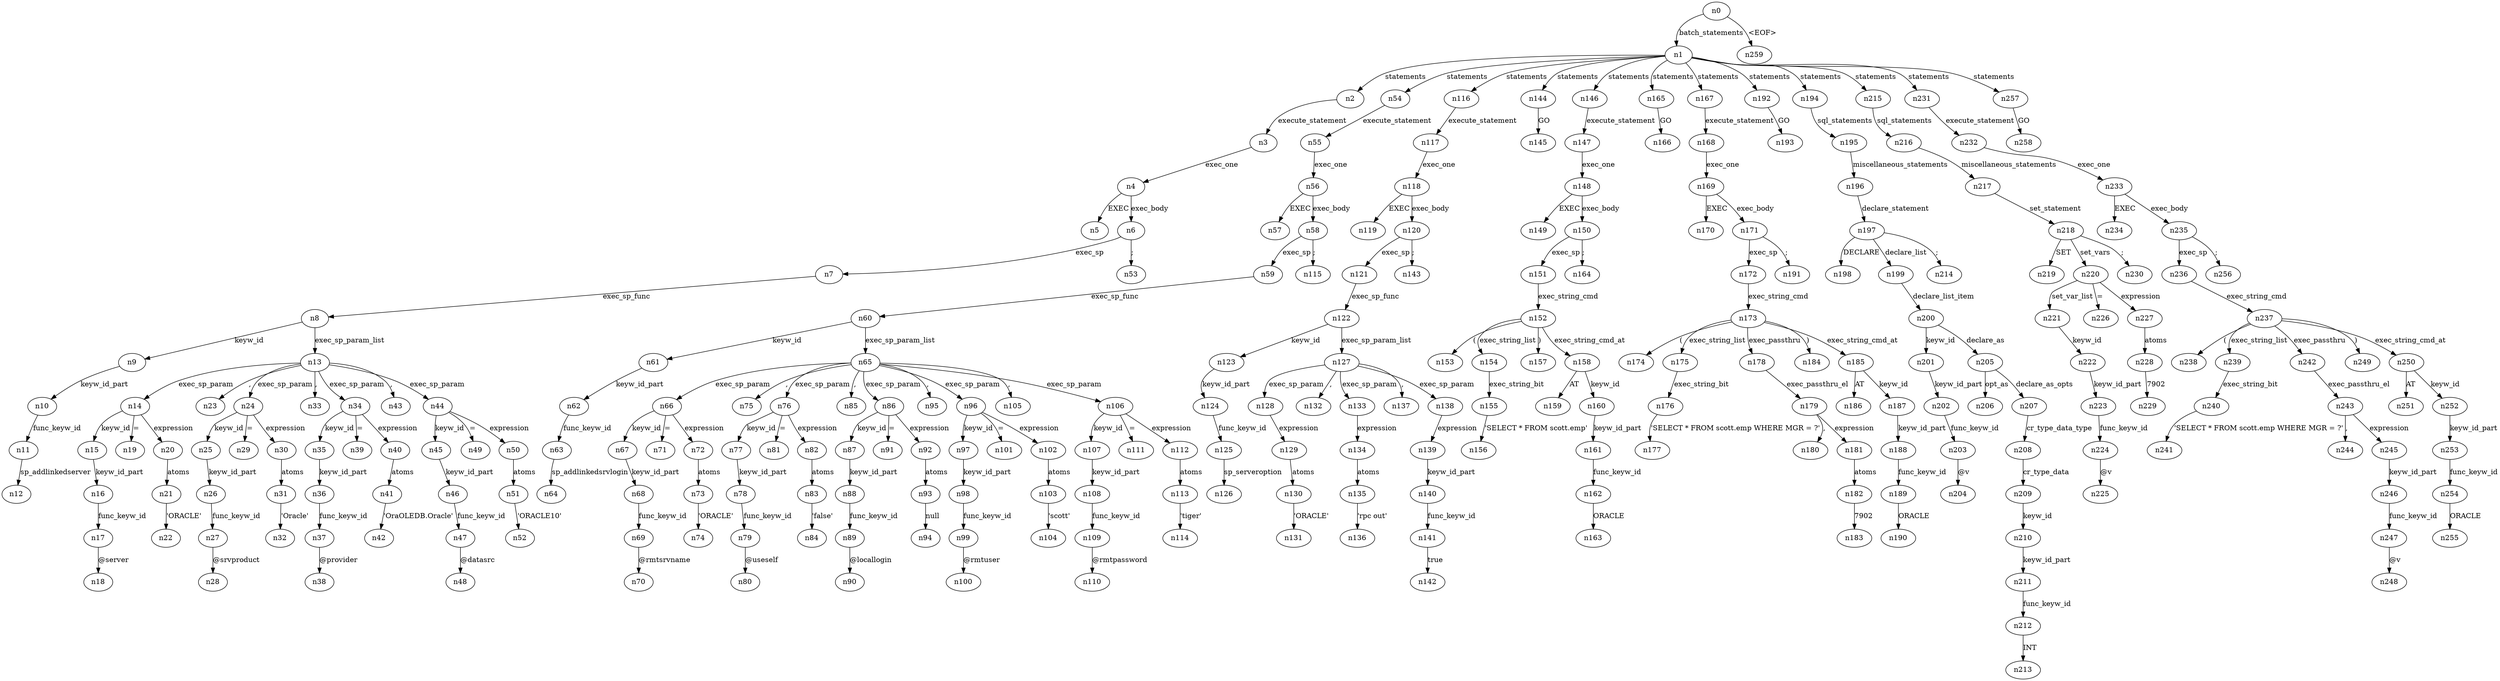 digraph ParseTree {
  n0 -> n1 [label="batch_statements"];
  n1 -> n2 [label="statements"];
  n2 -> n3 [label="execute_statement"];
  n3 -> n4 [label="exec_one"];
  n4 -> n5 [label="EXEC"];
  n4 -> n6 [label="exec_body"];
  n6 -> n7 [label="exec_sp"];
  n7 -> n8 [label="exec_sp_func"];
  n8 -> n9 [label="keyw_id"];
  n9 -> n10 [label="keyw_id_part"];
  n10 -> n11 [label="func_keyw_id"];
  n11 -> n12 [label="sp_addlinkedserver"];
  n8 -> n13 [label="exec_sp_param_list"];
  n13 -> n14 [label="exec_sp_param"];
  n14 -> n15 [label="keyw_id"];
  n15 -> n16 [label="keyw_id_part"];
  n16 -> n17 [label="func_keyw_id"];
  n17 -> n18 [label="@server"];
  n14 -> n19 [label="="];
  n14 -> n20 [label="expression"];
  n20 -> n21 [label="atoms"];
  n21 -> n22 [label="'ORACLE'"];
  n13 -> n23 [label=","];
  n13 -> n24 [label="exec_sp_param"];
  n24 -> n25 [label="keyw_id"];
  n25 -> n26 [label="keyw_id_part"];
  n26 -> n27 [label="func_keyw_id"];
  n27 -> n28 [label="@srvproduct"];
  n24 -> n29 [label="="];
  n24 -> n30 [label="expression"];
  n30 -> n31 [label="atoms"];
  n31 -> n32 [label="'Oracle'"];
  n13 -> n33 [label=","];
  n13 -> n34 [label="exec_sp_param"];
  n34 -> n35 [label="keyw_id"];
  n35 -> n36 [label="keyw_id_part"];
  n36 -> n37 [label="func_keyw_id"];
  n37 -> n38 [label="@provider"];
  n34 -> n39 [label="="];
  n34 -> n40 [label="expression"];
  n40 -> n41 [label="atoms"];
  n41 -> n42 [label="'OraOLEDB.Oracle'"];
  n13 -> n43 [label=","];
  n13 -> n44 [label="exec_sp_param"];
  n44 -> n45 [label="keyw_id"];
  n45 -> n46 [label="keyw_id_part"];
  n46 -> n47 [label="func_keyw_id"];
  n47 -> n48 [label="@datasrc"];
  n44 -> n49 [label="="];
  n44 -> n50 [label="expression"];
  n50 -> n51 [label="atoms"];
  n51 -> n52 [label="'ORACLE10'"];
  n6 -> n53 [label=";"];
  n1 -> n54 [label="statements"];
  n54 -> n55 [label="execute_statement"];
  n55 -> n56 [label="exec_one"];
  n56 -> n57 [label="EXEC"];
  n56 -> n58 [label="exec_body"];
  n58 -> n59 [label="exec_sp"];
  n59 -> n60 [label="exec_sp_func"];
  n60 -> n61 [label="keyw_id"];
  n61 -> n62 [label="keyw_id_part"];
  n62 -> n63 [label="func_keyw_id"];
  n63 -> n64 [label="sp_addlinkedsrvlogin"];
  n60 -> n65 [label="exec_sp_param_list"];
  n65 -> n66 [label="exec_sp_param"];
  n66 -> n67 [label="keyw_id"];
  n67 -> n68 [label="keyw_id_part"];
  n68 -> n69 [label="func_keyw_id"];
  n69 -> n70 [label="@rmtsrvname"];
  n66 -> n71 [label="="];
  n66 -> n72 [label="expression"];
  n72 -> n73 [label="atoms"];
  n73 -> n74 [label="'ORACLE'"];
  n65 -> n75 [label=","];
  n65 -> n76 [label="exec_sp_param"];
  n76 -> n77 [label="keyw_id"];
  n77 -> n78 [label="keyw_id_part"];
  n78 -> n79 [label="func_keyw_id"];
  n79 -> n80 [label="@useself"];
  n76 -> n81 [label="="];
  n76 -> n82 [label="expression"];
  n82 -> n83 [label="atoms"];
  n83 -> n84 [label="'false'"];
  n65 -> n85 [label=","];
  n65 -> n86 [label="exec_sp_param"];
  n86 -> n87 [label="keyw_id"];
  n87 -> n88 [label="keyw_id_part"];
  n88 -> n89 [label="func_keyw_id"];
  n89 -> n90 [label="@locallogin"];
  n86 -> n91 [label="="];
  n86 -> n92 [label="expression"];
  n92 -> n93 [label="atoms"];
  n93 -> n94 [label="null"];
  n65 -> n95 [label=","];
  n65 -> n96 [label="exec_sp_param"];
  n96 -> n97 [label="keyw_id"];
  n97 -> n98 [label="keyw_id_part"];
  n98 -> n99 [label="func_keyw_id"];
  n99 -> n100 [label="@rmtuser"];
  n96 -> n101 [label="="];
  n96 -> n102 [label="expression"];
  n102 -> n103 [label="atoms"];
  n103 -> n104 [label="'scott'"];
  n65 -> n105 [label=","];
  n65 -> n106 [label="exec_sp_param"];
  n106 -> n107 [label="keyw_id"];
  n107 -> n108 [label="keyw_id_part"];
  n108 -> n109 [label="func_keyw_id"];
  n109 -> n110 [label="@rmtpassword"];
  n106 -> n111 [label="="];
  n106 -> n112 [label="expression"];
  n112 -> n113 [label="atoms"];
  n113 -> n114 [label="'tiger'"];
  n58 -> n115 [label=";"];
  n1 -> n116 [label="statements"];
  n116 -> n117 [label="execute_statement"];
  n117 -> n118 [label="exec_one"];
  n118 -> n119 [label="EXEC"];
  n118 -> n120 [label="exec_body"];
  n120 -> n121 [label="exec_sp"];
  n121 -> n122 [label="exec_sp_func"];
  n122 -> n123 [label="keyw_id"];
  n123 -> n124 [label="keyw_id_part"];
  n124 -> n125 [label="func_keyw_id"];
  n125 -> n126 [label="sp_serveroption"];
  n122 -> n127 [label="exec_sp_param_list"];
  n127 -> n128 [label="exec_sp_param"];
  n128 -> n129 [label="expression"];
  n129 -> n130 [label="atoms"];
  n130 -> n131 [label="'ORACLE'"];
  n127 -> n132 [label=","];
  n127 -> n133 [label="exec_sp_param"];
  n133 -> n134 [label="expression"];
  n134 -> n135 [label="atoms"];
  n135 -> n136 [label="'rpc out'"];
  n127 -> n137 [label=","];
  n127 -> n138 [label="exec_sp_param"];
  n138 -> n139 [label="expression"];
  n139 -> n140 [label="keyw_id_part"];
  n140 -> n141 [label="func_keyw_id"];
  n141 -> n142 [label="true"];
  n120 -> n143 [label=";"];
  n1 -> n144 [label="statements"];
  n144 -> n145 [label="GO"];
  n1 -> n146 [label="statements"];
  n146 -> n147 [label="execute_statement"];
  n147 -> n148 [label="exec_one"];
  n148 -> n149 [label="EXEC"];
  n148 -> n150 [label="exec_body"];
  n150 -> n151 [label="exec_sp"];
  n151 -> n152 [label="exec_string_cmd"];
  n152 -> n153 [label="("];
  n152 -> n154 [label="exec_string_list"];
  n154 -> n155 [label="exec_string_bit"];
  n155 -> n156 [label="'SELECT * FROM scott.emp'"];
  n152 -> n157 [label=")"];
  n152 -> n158 [label="exec_string_cmd_at"];
  n158 -> n159 [label="AT"];
  n158 -> n160 [label="keyw_id"];
  n160 -> n161 [label="keyw_id_part"];
  n161 -> n162 [label="func_keyw_id"];
  n162 -> n163 [label="ORACLE"];
  n150 -> n164 [label=";"];
  n1 -> n165 [label="statements"];
  n165 -> n166 [label="GO"];
  n1 -> n167 [label="statements"];
  n167 -> n168 [label="execute_statement"];
  n168 -> n169 [label="exec_one"];
  n169 -> n170 [label="EXEC"];
  n169 -> n171 [label="exec_body"];
  n171 -> n172 [label="exec_sp"];
  n172 -> n173 [label="exec_string_cmd"];
  n173 -> n174 [label="("];
  n173 -> n175 [label="exec_string_list"];
  n175 -> n176 [label="exec_string_bit"];
  n176 -> n177 [label="'SELECT * FROM scott.emp WHERE MGR = ?'"];
  n173 -> n178 [label="exec_passthru"];
  n178 -> n179 [label="exec_passthru_el"];
  n179 -> n180 [label=","];
  n179 -> n181 [label="expression"];
  n181 -> n182 [label="atoms"];
  n182 -> n183 [label="7902"];
  n173 -> n184 [label=")"];
  n173 -> n185 [label="exec_string_cmd_at"];
  n185 -> n186 [label="AT"];
  n185 -> n187 [label="keyw_id"];
  n187 -> n188 [label="keyw_id_part"];
  n188 -> n189 [label="func_keyw_id"];
  n189 -> n190 [label="ORACLE"];
  n171 -> n191 [label=";"];
  n1 -> n192 [label="statements"];
  n192 -> n193 [label="GO"];
  n1 -> n194 [label="statements"];
  n194 -> n195 [label="sql_statements"];
  n195 -> n196 [label="miscellaneous_statements"];
  n196 -> n197 [label="declare_statement"];
  n197 -> n198 [label="DECLARE"];
  n197 -> n199 [label="declare_list"];
  n199 -> n200 [label="declare_list_item"];
  n200 -> n201 [label="keyw_id"];
  n201 -> n202 [label="keyw_id_part"];
  n202 -> n203 [label="func_keyw_id"];
  n203 -> n204 [label="@v"];
  n200 -> n205 [label="declare_as"];
  n205 -> n206 [label="opt_as"];
  n205 -> n207 [label="declare_as_opts"];
  n207 -> n208 [label="cr_type_data_type"];
  n208 -> n209 [label="cr_type_data"];
  n209 -> n210 [label="keyw_id"];
  n210 -> n211 [label="keyw_id_part"];
  n211 -> n212 [label="func_keyw_id"];
  n212 -> n213 [label="INT"];
  n197 -> n214 [label=";"];
  n1 -> n215 [label="statements"];
  n215 -> n216 [label="sql_statements"];
  n216 -> n217 [label="miscellaneous_statements"];
  n217 -> n218 [label="set_statement"];
  n218 -> n219 [label="SET"];
  n218 -> n220 [label="set_vars"];
  n220 -> n221 [label="set_var_list"];
  n221 -> n222 [label="keyw_id"];
  n222 -> n223 [label="keyw_id_part"];
  n223 -> n224 [label="func_keyw_id"];
  n224 -> n225 [label="@v"];
  n220 -> n226 [label="="];
  n220 -> n227 [label="expression"];
  n227 -> n228 [label="atoms"];
  n228 -> n229 [label="7902"];
  n218 -> n230 [label=";"];
  n1 -> n231 [label="statements"];
  n231 -> n232 [label="execute_statement"];
  n232 -> n233 [label="exec_one"];
  n233 -> n234 [label="EXEC"];
  n233 -> n235 [label="exec_body"];
  n235 -> n236 [label="exec_sp"];
  n236 -> n237 [label="exec_string_cmd"];
  n237 -> n238 [label="("];
  n237 -> n239 [label="exec_string_list"];
  n239 -> n240 [label="exec_string_bit"];
  n240 -> n241 [label="'SELECT * FROM scott.emp WHERE MGR = ?'"];
  n237 -> n242 [label="exec_passthru"];
  n242 -> n243 [label="exec_passthru_el"];
  n243 -> n244 [label=","];
  n243 -> n245 [label="expression"];
  n245 -> n246 [label="keyw_id_part"];
  n246 -> n247 [label="func_keyw_id"];
  n247 -> n248 [label="@v"];
  n237 -> n249 [label=")"];
  n237 -> n250 [label="exec_string_cmd_at"];
  n250 -> n251 [label="AT"];
  n250 -> n252 [label="keyw_id"];
  n252 -> n253 [label="keyw_id_part"];
  n253 -> n254 [label="func_keyw_id"];
  n254 -> n255 [label="ORACLE"];
  n235 -> n256 [label=";"];
  n1 -> n257 [label="statements"];
  n257 -> n258 [label="GO"];
  n0 -> n259 [label="<EOF>"];
}